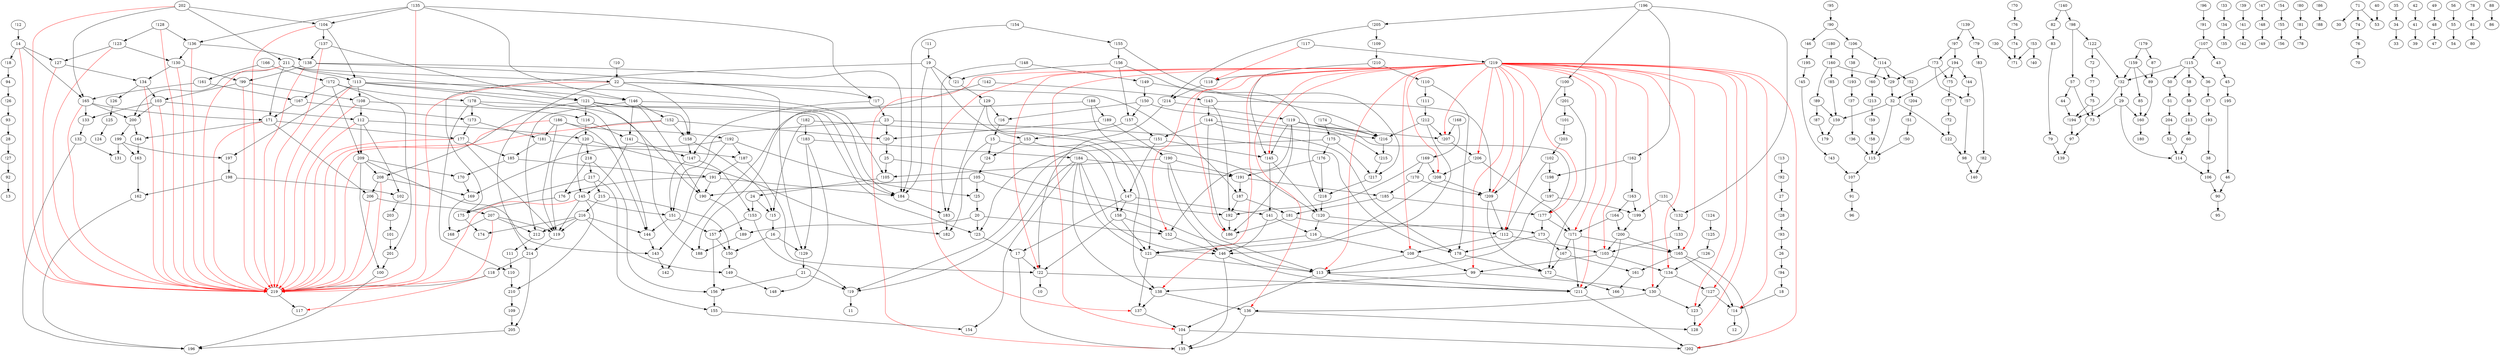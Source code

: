 digraph G {
n0xa4ab1b9 [label="!10"];
n0xa547c49 [label="!11"];
n0xa4ff481 [label="!12"];
n0xa4ffd49 [label="!13"];
n0xa4aebc1 [label="!14"];
n0xa4ae3b9 [label="!15"];
n0xa4b2cb1 [label="!16"];
n0xa54fbe1 [label="!17"];
n0xa54f3d9 [label="!18"];
n0xa579489 [label="!19"];
n0xa548aa9 [label="!20"];
n0xa580d31 [label="!21"];
n0xa582769 [label="!22"];
n0xa554e81 [label="!23"];
n0xa559d79 [label="!24"];
n0xa560e09 [label="!25"];
n0xa567519 [label="!26"];
n0xa597f21 [label="!27"];
n0xa761271 [label="!28"];
n0xa7e9b61 [label="!29"];
n0xa7e1519 [label="!30"];
n0xa7c06a1 [label="!32"];
n0xa83ed59 [label="!33"];
n0xa843e19 [label="!34"];
n0xa848cb9 [label="!35"];
n0xa84e989 [label="!36"];
n0xa8532a9 [label="!37"];
n0xa857a69 [label="!38"];
n0xa85af51 [label="!39"];
n0xa85ee41 [label="!40"];
n0xa8630f9 [label="!41"];
n0xa867cf1 [label="!42"];
n0xa889949 [label="!43"];
n0xa88d581 [label="!44"];
n0xa891039 [label="!45"];
n0xa894c39 [label="!46"];
n0xa8952b1 [label="!47"];
n0xa868831 [label="!48"];
n0xa880329 [label="!49"];
n0xa879e31 [label="!50"];
n0xa8a6fb9 [label="!51"];
n0xa8b0411 [label="!52"];
n0xa8aad71 [label="!53"];
n0xa87e7a9 [label="!54"];
n0xa8c0f39 [label="!55"];
n0xa8b3a61 [label="!56"];
n0xa8c7ff1 [label="!57"];
n0xa8cacd1 [label="!58"];
n0xa8b5549 [label="!59"];
n0xa8b8391 [label="!60"];
n0xa87a4a9 [label="!70"];
n0xa8b4621 [label="!71"];
n0xaa708c1 [label="!72"];
n0xaa73421 [label="!73"];
n0xa8c69c1 [label="!74"];
n0xaa79659 [label="!75"];
n0xa8c6e31 [label="!76"];
n0xaaaf621 [label="!77"];
n0xaab9c89 [label="!78"];
n0xaa9d139 [label="!79"];
n0xaa99d09 [label="!80"];
n0xaa74311 [label="!81"];
n0xaaa5741 [label="!82"];
n0xaac1f91 [label="!83"];
n0xaabeec1 [label="!85"];
n0xaad17f9 [label="!86"];
n0xaac6e01 [label="!87"];
n0xaae4f61 [label="!88"];
n0xa8b8a09 [label="!89"];
n0xaa77769 [label="!90"];
n0xaaf2319 [label="!91"];
n0xaaa03c9 [label="!92"];
n0xaae7b09 [label="!93"];
n0xaaa3db9 [label="!94"];
n0xaad4371 [label="!95"];
n0xaaec6e9 [label="!96"];
n0xaaecb59 [label="!97"];
n0xaaed5b1 [label="!98"];
n0xaad2979 [label="!99"];
n0xaad33f9 [label="!100"];
n0xaadfc99 [label="!101"];
n0xaaf4309 [label="!102"];
n0xaae1c99 [label="!103"];
n0xaae3291 [label="!104"];
n0xaaf05e1 [label="!105"];
n0xaaf11f1 [label="!106"];
n0xaaef3b9 [label="!107"];
n0xaad73b1 [label="!108"];
n0xaad8969 [label="!109"];
n0xaae9719 [label="!110"];
n0xaade4a9 [label="!111"];
n0xaa7de41 [label="!112"];
n0xaa7f379 [label="!113"];
n0xaa80249 [label="!114"];
n0xaa81779 [label="!115"];
n0xaa82e31 [label="!116"];
n0xaa842a9 [label="!117"];
n0xaa85559 [label="!118"];
n0xaa86951 [label="!119"];
n0xaa88179 [label="!120"];
n0xaaea6e9 [label="!121"];
n0xaa8c179 [label="!122"];
n0xaa8b261 [label="!123"];
n0xaa8d891 [label="!124"];
n0xaa8eb69 [label="!125"];
n0xaa8fd99 [label="!126"];
n0xaa915c1 [label="!127"];
n0xaa92999 [label="!128"];
n0xaa93011 [label="!129"];
n0xaa94119 [label="!130"];
n0xaa94e69 [label="!131"];
n0xaa888f9 [label="!132"];
n0xaa89bb1 [label="!133"];
n0xab1fc99 [label="!134"];
n0xab1e2a9 [label="!135"];
n0xaaf5f91 [label="!136"];
n0xaaf7189 [label="!137"];
n0xaaf8501 [label="!138"];
n0xaafa149 [label="!139"];
n0xaafb1d9 [label="!140"];
n0xab1b2d1 [label="!141"];
n0xab1c339 [label="!142"];
n0xaafe8c9 [label="!143"];
n0xaaffab9 [label="!144"];
n0xab00eb1 [label="!145"];
n0xab02291 [label="!146"];
n0xab03119 [label="!147"];
n0xab075c9 [label="!148"];
n0xab05b21 [label="!149"];
n0xab07f01 [label="!150"];
n0xaafba11 [label="!151"];
n0xaafcba1 [label="!152"];
n0xaafd621 [label="!153"];
n0xab0c499 [label="!154"];
n0xab0d771 [label="!155"];
n0xab14d29 [label="!156"];
n0xab183f1 [label="!157"];
n0xab19cb9 [label="!158"];
n0xab26ae9 [label="!159"];
n0xab20281 [label="!160"];
n0xab13979 [label="!161"];
n0xab11471 [label="!162"];
n0xab12581 [label="!163"];
n0xab090d9 [label="!164"];
n0xab0a731 [label="!165"];
n0xab21dc1 [label="!166"];
n0xab2b6a9 [label="!167"];
n0xab25e99 [label="!168"];
n0xab31d71 [label="!169"];
n0xab2c3b1 [label="!170"];
n0xab24551 [label="!171"];
n0xab2ac69 [label="!172"];
n0xab208f9 [label="!173"];
n0xab388b9 [label="!174"];
n0xab398b1 [label="!175"];
n0xab23699 [label="!176"];
n0xab0eb31 [label="!177"];
n0xab0f779 [label="!178"];
n0xab0fc21 [label="!179"];
n0xab42151 [label="!180"];
n0xab2cc41 [label="!181"];
n0xab44ee1 [label="!182"];
n0xab3a929 [label="!183"];
n0xab427c9 [label="!184"];
n0xab3f2c9 [label="!185"];
n0xab40161 [label="!186"];
n0xab43719 [label="!187"];
n0xab4d031 [label="!188"];
n0xab45a41 [label="!189"];
n0xab466a1 [label="!190"];
n0xab40d41 [label="!191"];
n0xab3cf49 [label="!192"];
n0xab76959 [label="!193"];
n0xab5cf29 [label="!194"];
n0xab7a8d9 [label="!195"];
n0xab4c779 [label="!196"];
n0xab61f99 [label="!197"];
n0xab5a599 [label="!198"];
n0xab8dc89 [label="!199"];
n0xab796a9 [label="!200"];
n0xab348a9 [label="!201"];
n0xab60be1 [label="!202"];
n0xab99d49 [label="!203"];
n0xab5b8b1 [label="!204"];
n0xab73141 [label="!205"];
n0xab6a441 [label="!206"];
n0xab35b61 [label="!207"];
n0xab8b651 [label="!208"];
n0xab79da9 [label="!209"];
n0xab47189 [label="!210"];
n0xab7d921 [label="!211"];
n0xab6ed89 [label="!212"];
n0xab46d19 [label="!213"];
n0xaaec181 [label="!214"];
n0xab8d6f1 [label="!215"];
n0xab75fe9 [label="!216"];
n0xab36619 [label="!217"];
n0xab5fe41 [label="!218"];
n0xab75b79 [label="!219"];
n0xa4ab1b8 [label="10"];
n0xa547c48 [label="11"];
n0xa4ff480 [label="12"];
n0xa4ffd48 [label="13"];
n0xa4aebc0 [label="14"];
n0xa4ae3b8 [label="15"];
n0xa4b2cb0 [label="16"];
n0xa54fbe0 [label="17"];
n0xa54f3d8 [label="18"];
n0xa579488 [label="19"];
n0xa548aa8 [label="20"];
n0xa580d30 [label="21"];
n0xa582768 [label="22"];
n0xa554e80 [label="23"];
n0xa559d78 [label="24"];
n0xa560e08 [label="25"];
n0xa567518 [label="26"];
n0xa597f20 [label="27"];
n0xa761270 [label="28"];
n0xa7e9b60 [label="29"];
n0xa7e1518 [label="30"];
n0xa7c06a0 [label="32"];
n0xa83ed58 [label="33"];
n0xa843e18 [label="34"];
n0xa848cb8 [label="35"];
n0xa84e988 [label="36"];
n0xa8532a8 [label="37"];
n0xa857a68 [label="38"];
n0xa85af50 [label="39"];
n0xa85ee40 [label="40"];
n0xa8630f8 [label="41"];
n0xa867cf0 [label="42"];
n0xa889948 [label="43"];
n0xa88d580 [label="44"];
n0xa891038 [label="45"];
n0xa894c38 [label="46"];
n0xa8952b0 [label="47"];
n0xa868830 [label="48"];
n0xa880328 [label="49"];
n0xa879e30 [label="50"];
n0xa8a6fb8 [label="51"];
n0xa8b0410 [label="52"];
n0xa8aad70 [label="53"];
n0xa87e7a8 [label="54"];
n0xa8c0f38 [label="55"];
n0xa8b3a60 [label="56"];
n0xa8c7ff0 [label="57"];
n0xa8cacd0 [label="58"];
n0xa8b5548 [label="59"];
n0xa8b8390 [label="60"];
n0xa87a4a8 [label="70"];
n0xa8b4620 [label="71"];
n0xaa708c0 [label="72"];
n0xaa73420 [label="73"];
n0xa8c69c0 [label="74"];
n0xaa79658 [label="75"];
n0xa8c6e30 [label="76"];
n0xaaaf620 [label="77"];
n0xaab9c88 [label="78"];
n0xaa9d138 [label="79"];
n0xaa99d08 [label="80"];
n0xaa74310 [label="81"];
n0xaaa5740 [label="82"];
n0xaac1f90 [label="83"];
n0xaabeec0 [label="85"];
n0xaad17f8 [label="86"];
n0xaac6e00 [label="87"];
n0xaae4f60 [label="88"];
n0xa8b8a08 [label="89"];
n0xaa77768 [label="90"];
n0xaaf2318 [label="91"];
n0xaaa03c8 [label="92"];
n0xaae7b08 [label="93"];
n0xaaa3db8 [label="94"];
n0xaad4370 [label="95"];
n0xaaec6e8 [label="96"];
n0xaaecb58 [label="97"];
n0xaaed5b0 [label="98"];
n0xaad2978 [label="99"];
n0xaad33f8 [label="100"];
n0xaadfc98 [label="101"];
n0xaaf4308 [label="102"];
n0xaae1c98 [label="103"];
n0xaae3290 [label="104"];
n0xaaf05e0 [label="105"];
n0xaaf11f0 [label="106"];
n0xaaef3b8 [label="107"];
n0xaad73b0 [label="108"];
n0xaad8968 [label="109"];
n0xaae9718 [label="110"];
n0xaade4a8 [label="111"];
n0xaa7de40 [label="112"];
n0xaa7f378 [label="113"];
n0xaa80248 [label="114"];
n0xaa81778 [label="115"];
n0xaa82e30 [label="116"];
n0xaa842a8 [label="117"];
n0xaa85558 [label="118"];
n0xaa86950 [label="119"];
n0xaa88178 [label="120"];
n0xaaea6e8 [label="121"];
n0xaa8c178 [label="122"];
n0xaa8b260 [label="123"];
n0xaa8d890 [label="124"];
n0xaa8eb68 [label="125"];
n0xaa8fd98 [label="126"];
n0xaa915c0 [label="127"];
n0xaa92998 [label="128"];
n0xaa93010 [label="129"];
n0xaa94118 [label="130"];
n0xaa94e68 [label="131"];
n0xaa888f8 [label="132"];
n0xaa89bb0 [label="133"];
n0xab1fc98 [label="134"];
n0xab1e2a8 [label="135"];
n0xaaf5f90 [label="136"];
n0xaaf7188 [label="137"];
n0xaaf8500 [label="138"];
n0xaafa148 [label="139"];
n0xaafb1d8 [label="140"];
n0xab1b2d0 [label="141"];
n0xab1c338 [label="142"];
n0xaafe8c8 [label="143"];
n0xaaffab8 [label="144"];
n0xab00eb0 [label="145"];
n0xab02290 [label="146"];
n0xab03118 [label="147"];
n0xab075c8 [label="148"];
n0xab05b20 [label="149"];
n0xab07f00 [label="150"];
n0xaafba10 [label="151"];
n0xaafcba0 [label="152"];
n0xaafd620 [label="153"];
n0xab0c498 [label="154"];
n0xab0d770 [label="155"];
n0xab14d28 [label="156"];
n0xab183f0 [label="157"];
n0xab19cb8 [label="158"];
n0xab26ae8 [label="159"];
n0xab20280 [label="160"];
n0xab13978 [label="161"];
n0xab11470 [label="162"];
n0xab12580 [label="163"];
n0xab090d8 [label="164"];
n0xab0a730 [label="165"];
n0xab21dc0 [label="166"];
n0xab2b6a8 [label="167"];
n0xab25e98 [label="168"];
n0xab31d70 [label="169"];
n0xab2c3b0 [label="170"];
n0xab24550 [label="171"];
n0xab2ac68 [label="172"];
n0xab208f8 [label="173"];
n0xab388b8 [label="174"];
n0xab398b0 [label="175"];
n0xab23698 [label="176"];
n0xab0eb30 [label="177"];
n0xab0f778 [label="178"];
n0xab0fc20 [label="179"];
n0xab42150 [label="180"];
n0xab2cc40 [label="181"];
n0xab44ee0 [label="182"];
n0xab3a928 [label="183"];
n0xab427c8 [label="184"];
n0xab3f2c8 [label="185"];
n0xab40160 [label="186"];
n0xab43718 [label="187"];
n0xab4d030 [label="188"];
n0xab45a40 [label="189"];
n0xab466a0 [label="190"];
n0xab40d40 [label="191"];
n0xab3cf48 [label="192"];
n0xab76958 [label="193"];
n0xab5cf28 [label="194"];
n0xab7a8d8 [label="195"];
n0xab4c778 [label="196"];
n0xab61f98 [label="197"];
n0xab5a598 [label="198"];
n0xab8dc88 [label="199"];
n0xab796a8 [label="200"];
n0xab348a8 [label="201"];
n0xab60be0 [label="202"];
n0xab99d48 [label="203"];
n0xab5b8b0 [label="204"];
n0xab73140 [label="205"];
n0xab6a440 [label="206"];
n0xab35b60 [label="207"];
n0xab8b650 [label="208"];
n0xab79da8 [label="209"];
n0xab47188 [label="210"];
n0xab7d920 [label="211"];
n0xab6ed88 [label="212"];
n0xab46d18 [label="213"];
n0xaaec180 [label="214"];
n0xab8d6f0 [label="215"];
n0xab75fe8 [label="216"];
n0xab36618 [label="217"];
n0xab5fe40 [label="218"];
n0xab75b78 [label="219"];
n0xa4ab1b9 -> n0xa582768;
n0xa547c49 -> n0xa579488;
n0xa4ff481 -> n0xa4aebc0;
n0xa4ffd49 -> n0xaaa03c9;
n0xa4aebc1 -> n0xa4ff480;
n0xa4ae3b9 -> n0xa4b2cb0;
n0xa4b2cb1 -> n0xa4ae3b8;
n0xa54fbe1 -> n0xab03119;
n0xa54fbe1 -> n0xa554e80;
n0xa54f3d9 -> n0xaaa3db8;
n0xa579489 -> n0xa547c48;
n0xa548aa9 -> n0xa560e08;
n0xa580d31 -> n0xaa93010;
n0xa582769 -> n0xab7d921;
n0xa582769 -> n0xa4ab1b8;
n0xa554e81 -> n0xa54fbe0;
n0xa559d79 -> n0xaaf05e0;
n0xa560e09 -> n0xa548aa8;
n0xa567519 -> n0xaae7b08;
n0xa597f21 -> n0xaaa03c8;
n0xa761271 -> n0xaae7b09;
n0xa7e9b61 -> n0xa7c06a0;
n0xa7e1519 -> n0xa8b4621;
n0xa7c06a1 -> n0xab5cf29;
n0xa7c06a1 -> n0xa7e9b60;
n0xa83ed59 -> n0xa843e19;
n0xa843e19 -> n0xa848cb9;
n0xa84e989 -> n0xaa81778;
n0xa8532a9 -> n0xa84e989;
n0xa857a69 -> n0xab76959;
n0xa85af51 -> n0xa8630f9;
n0xa8630f9 -> n0xa867cf1;
n0xa889949 -> n0xaaef3b8;
n0xa88d581 -> n0xa8c7ff1;
n0xa891039 -> n0xa889949;
n0xa894c39 -> n0xab7a8d9;
n0xa8952b1 -> n0xa868831;
n0xa868831 -> n0xa880329;
n0xa879e31 -> n0xaa81778;
n0xa8a6fb9 -> n0xa879e31;
n0xa8b0411 -> n0xab5b8b1;
n0xa8aad71 -> n0xa8b4621;
n0xa8aad71 -> n0xa85ee41;
n0xa87e7a9 -> n0xa8c0f39;
n0xa8c0f39 -> n0xa8b3a61;
n0xa8c7ff1 -> n0xaaed5b0;
n0xa8cacd1 -> n0xaa81778;
n0xa8b5549 -> n0xa8cacd1;
n0xa8b8391 -> n0xab46d19;
n0xa87a4a9 -> n0xa8c6e31;
n0xaa708c1 -> n0xaa8c178;
n0xaa73421 -> n0xaa79659;
n0xaa73421 -> n0xa8c7ff1;
n0xaa73421 -> n0xa7e9b61;
n0xa8c69c1 -> n0xa8b4621;
n0xaa79659 -> n0xaaaf621;
n0xa8c6e31 -> n0xa8c69c1;
n0xaaaf621 -> n0xaa708c1;
n0xaa9d139 -> n0xaac1f91;
n0xaa99d09 -> n0xaa74311;
n0xaa74311 -> n0xaab9c89;
n0xaaa5741 -> n0xaafb1d8;
n0xaac1f91 -> n0xaaa5741;
n0xaabeec1 -> n0xab26ae8;
n0xaad17f9 -> n0xaae4f61;
n0xaac6e01 -> n0xab0fc20;
n0xa8b8a09 -> n0xab26ae8;
n0xa8b8a09 -> n0xaac6e01;
n0xaa77769 -> n0xaaf11f1;
n0xaa77769 -> n0xa894c39;
n0xaaf2319 -> n0xaaef3b9;
n0xaaa03c9 -> n0xa597f20;
n0xaae7b09 -> n0xa567518;
n0xaaa3db9 -> n0xa54f3d8;
n0xaad4371 -> n0xaa77769;
n0xaaec6e9 -> n0xaaf2319;
n0xaaecb59 -> n0xab5cf28;
n0xaaecb59 -> n0xaa73421;
n0xaaed5b1 -> n0xaa8c179;
n0xaaed5b1 -> n0xa8c7ff0;
n0xaad2979 -> n0xab75b78 [color=red];
n0xaad2979 -> n0xaad73b1;
n0xaad2979 -> n0xaae1c98;
n0xaad33f9 -> n0xab79da9;
n0xaad33f9 -> n0xab348a9;
n0xaadfc99 -> n0xab99d49;
n0xaaf4309 -> n0xab5a599;
n0xaaf4309 -> n0xaa7de41;
n0xaae1c99 -> n0xab1fc99;
n0xaae1c99 -> n0xaad2978;
n0xaae3291 -> n0xab75b78 [color=red];
n0xaae3291 -> n0xaaf7189;
n0xaae3291 -> n0xaa7f379;
n0xaaf05e1 -> n0xa559d78;
n0xaaf11f1 -> n0xaa80249;
n0xaaf11f1 -> n0xa857a69;
n0xaaef3b9 -> n0xaa81779;
n0xaaef3b9 -> n0xa889948;
n0xaad73b1 -> n0xab75b78 [color=red];
n0xaad73b1 -> n0xaa82e31;
n0xaad73b1 -> n0xaa7de40;
n0xaad8969 -> n0xab47189;
n0xaae9719 -> n0xab0f778;
n0xaae9719 -> n0xaade4a9;
n0xaade4a9 -> n0xab6ed89;
n0xaa7de41 -> n0xaae1c99;
n0xaa7de41 -> n0xaad73b0;
n0xaa7f379 -> n0xab75b78 [color=red];
n0xaa7f379 -> n0xab61f98;
n0xaa7f379 -> n0xab466a0;
n0xaa7f379 -> n0xaaea6e9;
n0xaa7f379 -> n0xaaf05e1;
n0xaa7f379 -> n0xaad73b1;
n0xaa80249 -> n0xa7e9b61;
n0xaa80249 -> n0xa8b0411;
n0xaa80249 -> n0xa8b8391;
n0xaa81779 -> n0xa879e30;
n0xaa81779 -> n0xa84e988;
n0xaa81779 -> n0xa7c06a1;
n0xaa81779 -> n0xa8cacd0;
n0xaa82e31 -> n0xab1b2d1;
n0xaa82e31 -> n0xaa88178;
n0xaa842a9 -> n0xab75b79;
n0xaa842a9 -> n0xaa85559 [color=red];
n0xaa85559 -> n0xaaec181;
n0xaa86951 -> n0xab75fe9;
n0xaa86951 -> n0xab35b61;
n0xaa86951 -> n0xab40160;
n0xaa86951 -> n0xab0eb31;
n0xaa86951 -> n0xaafcba0;
n0xaa86951 -> n0xab00eb1;
n0xaa88179 -> n0xaa7de41;
n0xaa88179 -> n0xaa82e30;
n0xaaea6e9 -> n0xab8b650;
n0xaaea6e9 -> n0xab4d030;
n0xaaea6e9 -> n0xab427c8;
n0xaaea6e9 -> n0xab19cb9;
n0xaaea6e9 -> n0xaa82e31;
n0xaa8c179 -> n0xa7c06a1;
n0xaa8c179 -> n0xaa708c0;
n0xaa8b261 -> n0xab75b78 [color=red];
n0xaa8b261 -> n0xaa94119;
n0xaa8b261 -> n0xaa915c0;
n0xaa8d891 -> n0xaa8eb69;
n0xaa8eb69 -> n0xaa8fd99;
n0xaa8fd99 -> n0xab1fc99;
n0xaa915c1 -> n0xa4aebc1;
n0xaa915c1 -> n0xaa8b260;
n0xaa92999 -> n0xab75b78 [color=red];
n0xaa92999 -> n0xaaf5f91;
n0xaa92999 -> n0xaa8b261;
n0xaa93011 -> n0xa580d30;
n0xaa94119 -> n0xab75b78 [color=red];
n0xaa94119 -> n0xab1fc98;
n0xaa94119 -> n0xaad2979;
n0xaa94e69 -> n0xab8dc89;
n0xaa94e69 -> n0xaa888f9;
n0xaa888f9 -> n0xaa89bb1;
n0xaa89bb1 -> n0xab0a731;
n0xaa89bb1 -> n0xaae1c99;
n0xab1fc99 -> n0xaa915c1;
n0xab1fc99 -> n0xaa94118;
n0xab1e2a9 -> n0xab75b78 [color=red];
n0xab1e2a9 -> n0xab02291;
n0xab1e2a9 -> n0xa54fbe1;
n0xab1e2a9 -> n0xaae3291;
n0xab1e2a9 -> n0xaaf5f91;
n0xaaf5f91 -> n0xab75b78 [color=red];
n0xaaf5f91 -> n0xaaf8501;
n0xaaf5f91 -> n0xaa94119;
n0xaaf7189 -> n0xab75b78 [color=red];
n0xaaf7189 -> n0xaaea6e9;
n0xaaf7189 -> n0xaaf8501;
n0xaaf8501 -> n0xab75b78 [color=red];
n0xaaf8501 -> n0xab427c8;
n0xaaf8501 -> n0xaa93011;
n0xaaf8501 -> n0xaad2979;
n0xaafa149 -> n0xaaecb59;
n0xaafa149 -> n0xaa9d139;
n0xaafb1d9 -> n0xaaed5b1;
n0xaafb1d9 -> n0xaaa5740;
n0xab1b2d1 -> n0xab03119;
n0xab1b2d1 -> n0xab00eb0;
n0xab1c339 -> n0xab4d030;
n0xab1c339 -> n0xaafe8c9;
n0xaafe8c9 -> n0xab79da9;
n0xaafe8c9 -> n0xab3cf48;
n0xaafe8c9 -> n0xaaffab9;
n0xaaffab9 -> n0xab75fe9;
n0xaaffab9 -> n0xab40160;
n0xaaffab9 -> n0xab0f778;
n0xaaffab9 -> n0xaafba11;
n0xab00eb1 -> n0xaa88179;
n0xab00eb1 -> n0xab1b2d0;
n0xab02291 -> n0xab6ed88;
n0xab02291 -> n0xab466a0;
n0xab02291 -> n0xab427c8;
n0xab02291 -> n0xaafcba1;
n0xab02291 -> n0xab1b2d1;
n0xab03119 -> n0xaafd621;
n0xab03119 -> n0xaafba10;
n0xab075c9 -> n0xab3a928;
n0xab075c9 -> n0xab05b21;
n0xab05b21 -> n0xab75fe9;
n0xab05b21 -> n0xab07f01;
n0xab07f01 -> n0xab8d6f1;
n0xab07f01 -> n0xab183f1;
n0xab07f01 -> n0xa4b2cb1;
n0xaafba11 -> n0xa554e81;
n0xaafba11 -> n0xab00eb1;
n0xaafba11 -> n0xab03118;
n0xaafcba1 -> n0xab75b78 [color=red];
n0xaafcba1 -> n0xab19cb9;
n0xaafcba1 -> n0xaa86950;
n0xaafcba1 -> n0xa548aa9;
n0xaafd621 -> n0xab183f0;
n0xaafd621 -> n0xa579489;
n0xab0c499 -> n0xab427c8;
n0xab0c499 -> n0xab0d771;
n0xab0d771 -> n0xab36619;
n0xab0d771 -> n0xab14d29;
n0xab14d29 -> n0xab5fe41;
n0xab14d29 -> n0xab183f1;
n0xab14d29 -> n0xa580d31;
n0xab183f1 -> n0xaafba11;
n0xab183f1 -> n0xaafd620;
n0xab19cb9 -> n0xa4ae3b9;
n0xab19cb9 -> n0xab03119;
n0xab26ae9 -> n0xa8b8a08;
n0xab26ae9 -> n0xa7c06a1;
n0xab26ae9 -> n0xaabeec0;
n0xab20281 -> n0xa7e9b61;
n0xab20281 -> n0xa8b8a09;
n0xab20281 -> n0xaabeec1;
n0xab13979 -> n0xab2b6a9;
n0xab13979 -> n0xab0a730;
n0xab11471 -> n0xab5a599;
n0xab11471 -> n0xab12581;
n0xab12581 -> n0xab8dc89;
n0xab12581 -> n0xab090d9;
n0xab090d9 -> n0xab796a9;
n0xab090d9 -> n0xab24551;
n0xab0a731 -> n0xab60be1;
n0xab0a731 -> n0xa4aebc1;
n0xab0a731 -> n0xab13978;
n0xab21dc1 -> n0xab2ac69;
n0xab21dc1 -> n0xab13979;
n0xab2b6a9 -> n0xab208f9;
n0xab2b6a9 -> n0xab24550;
n0xab25e99 -> n0xab35b61;
n0xab25e99 -> n0xab31d71;
n0xab31d71 -> n0xab8b651;
n0xab31d71 -> n0xab3cf48;
n0xab31d71 -> n0xab2c3b1;
n0xab2c3b1 -> n0xab79da9;
n0xab2c3b1 -> n0xab3f2c9;
n0xab24551 -> n0xab7d921;
n0xab24551 -> n0xab0a731;
n0xab24551 -> n0xab2b6a8;
n0xab2ac69 -> n0xab79da8;
n0xab2ac69 -> n0xab348a8;
n0xab2ac69 -> n0xab0f779;
n0xab2ac69 -> n0xab2b6a9;
n0xab208f9 -> n0xab2cc41;
n0xab208f9 -> n0xab0eb30;
n0xab388b9 -> n0xab75fe9;
n0xab388b9 -> n0xab398b1;
n0xab398b1 -> n0xab36619;
n0xab398b1 -> n0xa579489;
n0xab398b1 -> n0xab23699;
n0xab23699 -> n0xab5fe41;
n0xab23699 -> n0xab40d41;
n0xab0eb31 -> n0xab24551;
n0xab0eb31 -> n0xab208f8;
n0xab0f779 -> n0xaaffab8;
n0xab0f779 -> n0xaae9718;
n0xab0f779 -> n0xa554e81;
n0xab0f779 -> n0xab208f9;
n0xab0fc21 -> n0xab26ae9;
n0xab0fc21 -> n0xaac6e00;
n0xab42151 -> n0xab20281;
n0xab2cc41 -> n0xab43719;
n0xab2cc41 -> n0xab3f2c8;
n0xab44ee1 -> n0xa4ae3b9;
n0xab44ee1 -> n0xaa88179;
n0xab44ee1 -> n0xab3a929;
n0xab3a929 -> n0xab075c8;
n0xab3a929 -> n0xaa93011;
n0xab3a929 -> n0xab427c9;
n0xab427c9 -> n0xab40d41;
n0xab427c9 -> n0xab0c498;
n0xab427c9 -> n0xab02290;
n0xab427c9 -> n0xaaea6e8;
n0xab427c9 -> n0xaaf8500;
n0xab427c9 -> n0xa579489;
n0xab3f2c9 -> n0xab0eb31;
n0xab3f2c9 -> n0xab2cc40;
n0xab40161 -> n0xab75b78 [color=red];
n0xab40161 -> n0xab3cf49;
n0xab40161 -> n0xaaffab8;
n0xab40161 -> n0xaa86950;
n0xab40161 -> n0xab2cc41;
n0xab43719 -> n0xab40d40;
n0xab43719 -> n0xa582769;
n0xab4d031 -> n0xab1c338;
n0xab4d031 -> n0xaaea6e8;
n0xab4d031 -> n0xab45a41;
n0xab45a41 -> n0xa548aa9;
n0xab45a41 -> n0xab466a1;
n0xab466a1 -> n0xab40d41;
n0xab466a1 -> n0xab02290;
n0xab466a1 -> n0xaa7f378;
n0xab466a1 -> n0xaaf05e1;
n0xab40d41 -> n0xab3f2c9;
n0xab40d41 -> n0xab43718;
n0xab3cf49 -> n0xab31d70;
n0xab3cf49 -> n0xaafe8c8;
n0xab3cf49 -> n0xa560e09;
n0xab3cf49 -> n0xab43719;
n0xab76959 -> n0xa8532a9;
n0xab5cf29 -> n0xaaecb58;
n0xab7a8d9 -> n0xa891039;
n0xab4c779 -> n0xab73141;
n0xab4c779 -> n0xab11471;
n0xab4c779 -> n0xaa888f9;
n0xab4c779 -> n0xaad33f9;
n0xab61f99 -> n0xaa7f378;
n0xab61f99 -> n0xab8dc89;
n0xab5a599 -> n0xab61f99;
n0xab8dc89 -> n0xab796a9;
n0xab796a9 -> n0xab7d921;
n0xab796a9 -> n0xab0a731;
n0xab796a9 -> n0xaae1c99;
n0xab348a9 -> n0xab2ac68;
n0xab348a9 -> n0xaadfc99;
n0xab99d49 -> n0xaaf4309;
n0xab5b8b1 -> n0xa8a6fb9;
n0xab73141 -> n0xaaec181;
n0xab73141 -> n0xaad8969;
n0xab6a441 -> n0xab24551;
n0xab6a441 -> n0xab8b651;
n0xab35b61 -> n0xab6a441;
n0xab8b651 -> n0xaaea6e8;
n0xab8b651 -> n0xab79da9;
n0xab79da9 -> n0xab2ac68;
n0xab79da9 -> n0xaa7de41;
n0xab47189 -> n0xab00eb1;
n0xab47189 -> n0xaae9719;
n0xab7d921 -> n0xab60be1;
n0xab6ed89 -> n0xab75fe9;
n0xab6ed89 -> n0xab02290;
n0xab6ed89 -> n0xab35b61;
n0xab46d19 -> n0xa8b5549;
n0xaaec181 -> n0xa582769;
n0xaaec181 -> n0xaa86951;
n0xab8d6f1 -> n0xab36619;
n0xab75fe9 -> n0xab8d6f1;
n0xab36619 -> n0xab5fe41;
n0xab5fe41 -> n0xaa88179;
n0xab75b79 -> n0xab40160 [color=red];
n0xab75b79 -> n0xaafcba0 [color=red];
n0xab75b79 -> n0xaad73b0 [color=red];
n0xab75b79 -> n0xaa7f378 [color=red];
n0xab75b79 -> n0xaad2978 [color=red];
n0xab75b79 -> n0xaaf8500 [color=red];
n0xab75b79 -> n0xaaf7188 [color=red];
n0xab75b79 -> n0xaae3290 [color=red];
n0xab75b79 -> n0xaa94118 [color=red];
n0xab75b79 -> n0xaaf5f90 [color=red];
n0xab75b79 -> n0xab1e2a8 [color=red];
n0xab75b79 -> n0xaa8b260 [color=red];
n0xab75b79 -> n0xaa92998 [color=red];
n0xab75b79 -> n0xa4aebc1 [color=red];
n0xab75b79 -> n0xab0a731 [color=red];
n0xab75b79 -> n0xab24551 [color=red];
n0xab75b79 -> n0xab0eb31 [color=red];
n0xab75b79 -> n0xa582769 [color=red];
n0xab75b79 -> n0xab00eb1 [color=red];
n0xab75b79 -> n0xab35b61 [color=red];
n0xab75b79 -> n0xab6a441 [color=red];
n0xab75b79 -> n0xab8b651 [color=red];
n0xab75b79 -> n0xab79da9 [color=red];
n0xab75b79 -> n0xaa7de41 [color=red];
n0xab75b79 -> n0xab7d921 [color=red];
n0xab75b79 -> n0xaae1c99 [color=red];
n0xab75b79 -> n0xab60be1 [color=red];
n0xab75b79 -> n0xab1fc99 [color=red];
n0xab75b79 -> n0xaa915c1 [color=red];
n0xab75b79 -> n0xaa85559;
n0xa4aebc0 -> n0xab75b78 [color=red];
n0xa4aebc0 -> n0xab0a730;
n0xa4aebc0 -> n0xaa915c0;
n0xa4aebc0 -> n0xa54f3d9;
n0xa4ae3b8 -> n0xab44ee0;
n0xa4ae3b8 -> n0xab19cb8;
n0xa4ae3b8 -> n0xa559d79;
n0xa4b2cb0 -> n0xab07f00;
n0xa4b2cb0 -> n0xaa93011;
n0xa54fbe0 -> n0xab1e2a8;
n0xa54fbe0 -> n0xa582769;
n0xa54f3d8 -> n0xa4aebc1;
n0xa579488 -> n0xab427c8;
n0xa579488 -> n0xab398b0;
n0xa579488 -> n0xaafd620;
n0xa579488 -> n0xa580d31;
n0xa548aa8 -> n0xab45a40;
n0xa548aa8 -> n0xaafcba0;
n0xa548aa8 -> n0xa554e81;
n0xa580d30 -> n0xab14d28;
n0xa580d30 -> n0xa579489;
n0xa582768 -> n0xab75b78 [color=red];
n0xa582768 -> n0xaaec180;
n0xa582768 -> n0xab43718;
n0xa582768 -> n0xab19cb9;
n0xa582768 -> n0xa54fbe1;
n0xa554e80 -> n0xab0f778;
n0xa554e80 -> n0xaafba10;
n0xa554e80 -> n0xa548aa9;
n0xa559d78 -> n0xaafd621;
n0xa559d78 -> n0xa4ae3b9;
n0xa560e08 -> n0xab3cf48;
n0xa560e08 -> n0xaaf05e1;
n0xa567518 -> n0xaaa3db9;
n0xa597f20 -> n0xa761271;
n0xa761270 -> n0xa597f21;
n0xa7e9b60 -> n0xab20280;
n0xa7e9b60 -> n0xaa80248;
n0xa7e9b60 -> n0xaa73420;
n0xa7c06a0 -> n0xab26ae8;
n0xa7c06a0 -> n0xaa8c178;
n0xa7c06a0 -> n0xaa81778;
n0xa843e18 -> n0xa83ed58;
n0xa848cb8 -> n0xa843e18;
n0xa84e988 -> n0xa8532a8;
n0xa8532a8 -> n0xab76958;
n0xa857a68 -> n0xaaf11f0;
n0xa85ee40 -> n0xa8aad70;
n0xa8630f8 -> n0xa85af50;
n0xa867cf0 -> n0xa8630f8;
n0xa889948 -> n0xa891038;
n0xa88d580 -> n0xab5cf29;
n0xa891038 -> n0xab7a8d8;
n0xa894c38 -> n0xaa77768;
n0xa868830 -> n0xa8952b0;
n0xa880328 -> n0xa868830;
n0xa879e30 -> n0xa8a6fb8;
n0xa8a6fb8 -> n0xab5b8b0;
n0xa8b0410 -> n0xaa80248;
n0xa8c0f38 -> n0xa87e7a8;
n0xa8b3a60 -> n0xa8c0f38;
n0xa8c7ff0 -> n0xaa73420;
n0xa8c7ff0 -> n0xa88d580;
n0xa8cacd0 -> n0xa8b5548;
n0xa8b5548 -> n0xab46d18;
n0xa8b8390 -> n0xaa80248;
n0xa8b4620 -> n0xa8c69c0;
n0xa8b4620 -> n0xa8aad70;
n0xa8b4620 -> n0xa7e1518;
n0xaa708c0 -> n0xaaaf620;
n0xaa73420 -> n0xaaecb58;
n0xa8c69c0 -> n0xa8c6e30;
n0xaa79658 -> n0xab5cf29;
n0xaa79658 -> n0xaa73420;
n0xa8c6e30 -> n0xa87a4a8;
n0xaaaf620 -> n0xaa79658;
n0xaab9c88 -> n0xaa74310;
n0xaa9d138 -> n0xaafa148;
n0xaa74310 -> n0xaa99d08;
n0xaaa5740 -> n0xaac1f90;
n0xaac1f90 -> n0xaa9d138;
n0xaabeec0 -> n0xab20280;
n0xaac6e00 -> n0xa8b8a08;
n0xaae4f60 -> n0xaad17f8;
n0xa8b8a08 -> n0xab20280;
n0xaa77768 -> n0xaad4370;
n0xaaf2318 -> n0xaaec6e8;
n0xaaa03c8 -> n0xa4ffd48;
n0xaae7b08 -> n0xa761270;
n0xaaa3db8 -> n0xa567519;
n0xaaecb58 -> n0xaafa148;
n0xaaed5b0 -> n0xaafb1d8;
n0xaad2978 -> n0xaaf8500;
n0xaad2978 -> n0xaa94118;
n0xaad33f8 -> n0xab4c778;
n0xaadfc98 -> n0xab348a8;
n0xaaf4308 -> n0xab99d48;
n0xaae1c98 -> n0xab75b78 [color=red];
n0xaae1c98 -> n0xab796a8;
n0xaae1c98 -> n0xaa89bb0;
n0xaae1c98 -> n0xaa7de40;
n0xaae3290 -> n0xab60be1;
n0xaae3290 -> n0xab1e2a8;
n0xaaf05e0 -> n0xab466a0;
n0xaaf05e0 -> n0xaa7f378;
n0xaaf05e0 -> n0xa560e09;
n0xaaf11f0 -> n0xaa77768;
n0xaaef3b8 -> n0xaaf2318;
n0xaad73b0 -> n0xaa7f378;
n0xaad73b0 -> n0xaad2978;
n0xaad8968 -> n0xab73140;
n0xaae9718 -> n0xab47188;
n0xaade4a8 -> n0xaae9718;
n0xaa7de40 -> n0xab75b78 [color=red];
n0xaa7de40 -> n0xab79da8;
n0xaa7de40 -> n0xaa88178;
n0xaa7de40 -> n0xaaf4308;
n0xaa7f378 -> n0xab7d921;
n0xaa7f378 -> n0xaae3290;
n0xaa80248 -> n0xaaf11f0;
n0xaa81778 -> n0xaaef3b8;
n0xaa82e30 -> n0xaaea6e8;
n0xaa82e30 -> n0xaad73b0;
n0xaa85558 -> n0xab75b78;
n0xaa85558 -> n0xaa842a8 [color=red];
n0xaa86950 -> n0xaaec180;
n0xaa88178 -> n0xab5fe40;
n0xaa88178 -> n0xab44ee0;
n0xaa88178 -> n0xab00eb0;
n0xaaea6e8 -> n0xaaf7188;
n0xaaea6e8 -> n0xaa7f378;
n0xaa8c178 -> n0xaaed5b0;
n0xaa8b260 -> n0xaa92998;
n0xaa8eb68 -> n0xaa8d890;
n0xaa8fd98 -> n0xaa8eb68;
n0xaa915c0 -> n0xab75b78 [color=red];
n0xaa915c0 -> n0xab1fc98;
n0xaa93010 -> n0xab3a928;
n0xaa93010 -> n0xaaf8500;
n0xaa93010 -> n0xa4b2cb1;
n0xaa94118 -> n0xaaf5f90;
n0xaa94118 -> n0xaa8b260;
n0xaa888f8 -> n0xab4c778;
n0xaa888f8 -> n0xaa94e68;
n0xaa89bb0 -> n0xaa888f8;
n0xab1fc98 -> n0xab75b78 [color=red];
n0xab1fc98 -> n0xaae1c98;
n0xab1fc98 -> n0xaa8fd98;
n0xaaf5f90 -> n0xaa92998;
n0xaaf5f90 -> n0xab1e2a8;
n0xaaf7188 -> n0xaae3290;
n0xaaf8500 -> n0xaaf5f90;
n0xaaf8500 -> n0xaaf7188;
n0xab1b2d0 -> n0xab02290;
n0xab1b2d0 -> n0xaa82e30;
n0xaafe8c8 -> n0xab1c338;
n0xaaffab8 -> n0xaafe8c8;
n0xab00eb0 -> n0xab75b78 [color=red];
n0xab00eb0 -> n0xab47188;
n0xab00eb0 -> n0xaafba10;
n0xab00eb0 -> n0xaa86950;
n0xab02290 -> n0xab7d921;
n0xab02290 -> n0xab1e2a8;
n0xab03118 -> n0xab19cb8;
n0xab03118 -> n0xa54fbe0;
n0xab03118 -> n0xab1b2d0;
n0xab05b20 -> n0xab075c8;
n0xab07f00 -> n0xab05b20;
n0xaafba10 -> n0xab183f0;
n0xaafba10 -> n0xaaffab8;
n0xaafcba0 -> n0xab02290;
n0xaafd620 -> n0xa559d79;
n0xaafd620 -> n0xab03118;
n0xab0d770 -> n0xab0c498;
n0xab14d28 -> n0xab0d770;
n0xab183f0 -> n0xab07f00;
n0xab183f0 -> n0xab14d28;
n0xab19cb8 -> n0xa582769;
n0xab19cb8 -> n0xaafcba0;
n0xab19cb8 -> n0xaaea6e8;
n0xab26ae8 -> n0xab0fc20;
n0xab20280 -> n0xab42150;
n0xab13978 -> n0xab21dc0;
n0xab11470 -> n0xab4c778;
n0xab12580 -> n0xab11470;
n0xab090d8 -> n0xab12580;
n0xab0a730 -> n0xab75b78 [color=red];
n0xab0a730 -> n0xab796a8;
n0xab0a730 -> n0xab24550;
n0xab0a730 -> n0xaa89bb0;
n0xab2b6a8 -> n0xab2ac68;
n0xab2b6a8 -> n0xab13978;
n0xab31d70 -> n0xab25e98;
n0xab2c3b0 -> n0xab31d70;
n0xab24550 -> n0xab75b78 [color=red];
n0xab24550 -> n0xab6a440;
n0xab24550 -> n0xab0eb30;
n0xab24550 -> n0xab090d8;
n0xab2ac68 -> n0xab21dc0;
n0xab208f8 -> n0xab0f778;
n0xab208f8 -> n0xab2b6a8;
n0xab398b0 -> n0xab388b8;
n0xab23698 -> n0xab398b0;
n0xab0eb30 -> n0xab75b78 [color=red];
n0xab0eb30 -> n0xab3f2c8;
n0xab0eb30 -> n0xaa86950;
n0xab0f778 -> n0xab2ac68;
n0xab2cc40 -> n0xab40160;
n0xab2cc40 -> n0xab208f8;
n0xab3a928 -> n0xab44ee0;
n0xab427c8 -> n0xab3a928;
n0xab3f2c8 -> n0xab40d40;
n0xab3f2c8 -> n0xab2c3b0;
n0xab43718 -> n0xab3cf48;
n0xab43718 -> n0xab2cc40;
n0xab45a40 -> n0xab4d030;
n0xab466a0 -> n0xab45a40;
n0xab40d40 -> n0xab23698;
n0xab40d40 -> n0xab427c8;
n0xab40d40 -> n0xab466a0;
n0xab3cf48 -> n0xab40160;
n0xab76958 -> n0xa857a68;
n0xab5cf28 -> n0xaa79659;
n0xab5cf28 -> n0xa7c06a0;
n0xab5cf28 -> n0xa88d581;
n0xab7a8d8 -> n0xa894c38;
n0xab61f98 -> n0xab5a598;
n0xab5a598 -> n0xab11470;
n0xab5a598 -> n0xaaf4308;
n0xab8dc88 -> n0xab12580;
n0xab8dc88 -> n0xaa94e68;
n0xab8dc88 -> n0xab61f98;
n0xab796a8 -> n0xab090d8;
n0xab796a8 -> n0xab8dc88;
n0xab348a8 -> n0xaad33f8;
n0xab60be0 -> n0xab75b78 [color=red];
n0xab60be0 -> n0xab7d920;
n0xab60be0 -> n0xab0a730;
n0xab60be0 -> n0xaae3291;
n0xab99d48 -> n0xaadfc98;
n0xab5b8b0 -> n0xa8b0410;
n0xab73140 -> n0xab4c778;
n0xab6a440 -> n0xab75b78 [color=red];
n0xab6a440 -> n0xab35b60;
n0xab35b60 -> n0xab75b78 [color=red];
n0xab35b60 -> n0xab6ed88;
n0xab35b60 -> n0xab25e98;
n0xab35b60 -> n0xaa86950;
n0xab8b650 -> n0xab75b78 [color=red];
n0xab8b650 -> n0xab31d70;
n0xab8b650 -> n0xab6a440;
n0xab79da8 -> n0xab75b78 [color=red];
n0xab79da8 -> n0xab2c3b0;
n0xab79da8 -> n0xaafe8c8;
n0xab79da8 -> n0xaad33f8;
n0xab79da8 -> n0xab8b650;
n0xab47188 -> n0xaad8968;
n0xab7d920 -> n0xab75b78 [color=red];
n0xab7d920 -> n0xab02291;
n0xab7d920 -> n0xab24550;
n0xab7d920 -> n0xa582768;
n0xab7d920 -> n0xab796a8;
n0xab7d920 -> n0xaa7f379;
n0xab6ed88 -> n0xaade4a8;
n0xab46d18 -> n0xa8b8390;
n0xaaec180 -> n0xab73140;
n0xaaec180 -> n0xaa85558;
n0xab8d6f0 -> n0xab07f00;
n0xab8d6f0 -> n0xab75fe8;
n0xab75fe8 -> n0xab388b8;
n0xab75fe8 -> n0xab05b20;
n0xab75fe8 -> n0xaaffab8;
n0xab75fe8 -> n0xab6ed88;
n0xab75fe8 -> n0xaa86950;
n0xab36618 -> n0xab398b0;
n0xab36618 -> n0xab0d770;
n0xab36618 -> n0xab8d6f0;
n0xab5fe40 -> n0xab23698;
n0xab5fe40 -> n0xab14d28;
n0xab5fe40 -> n0xab36618;
n0xab75b78 -> n0xaa842a8;
}
